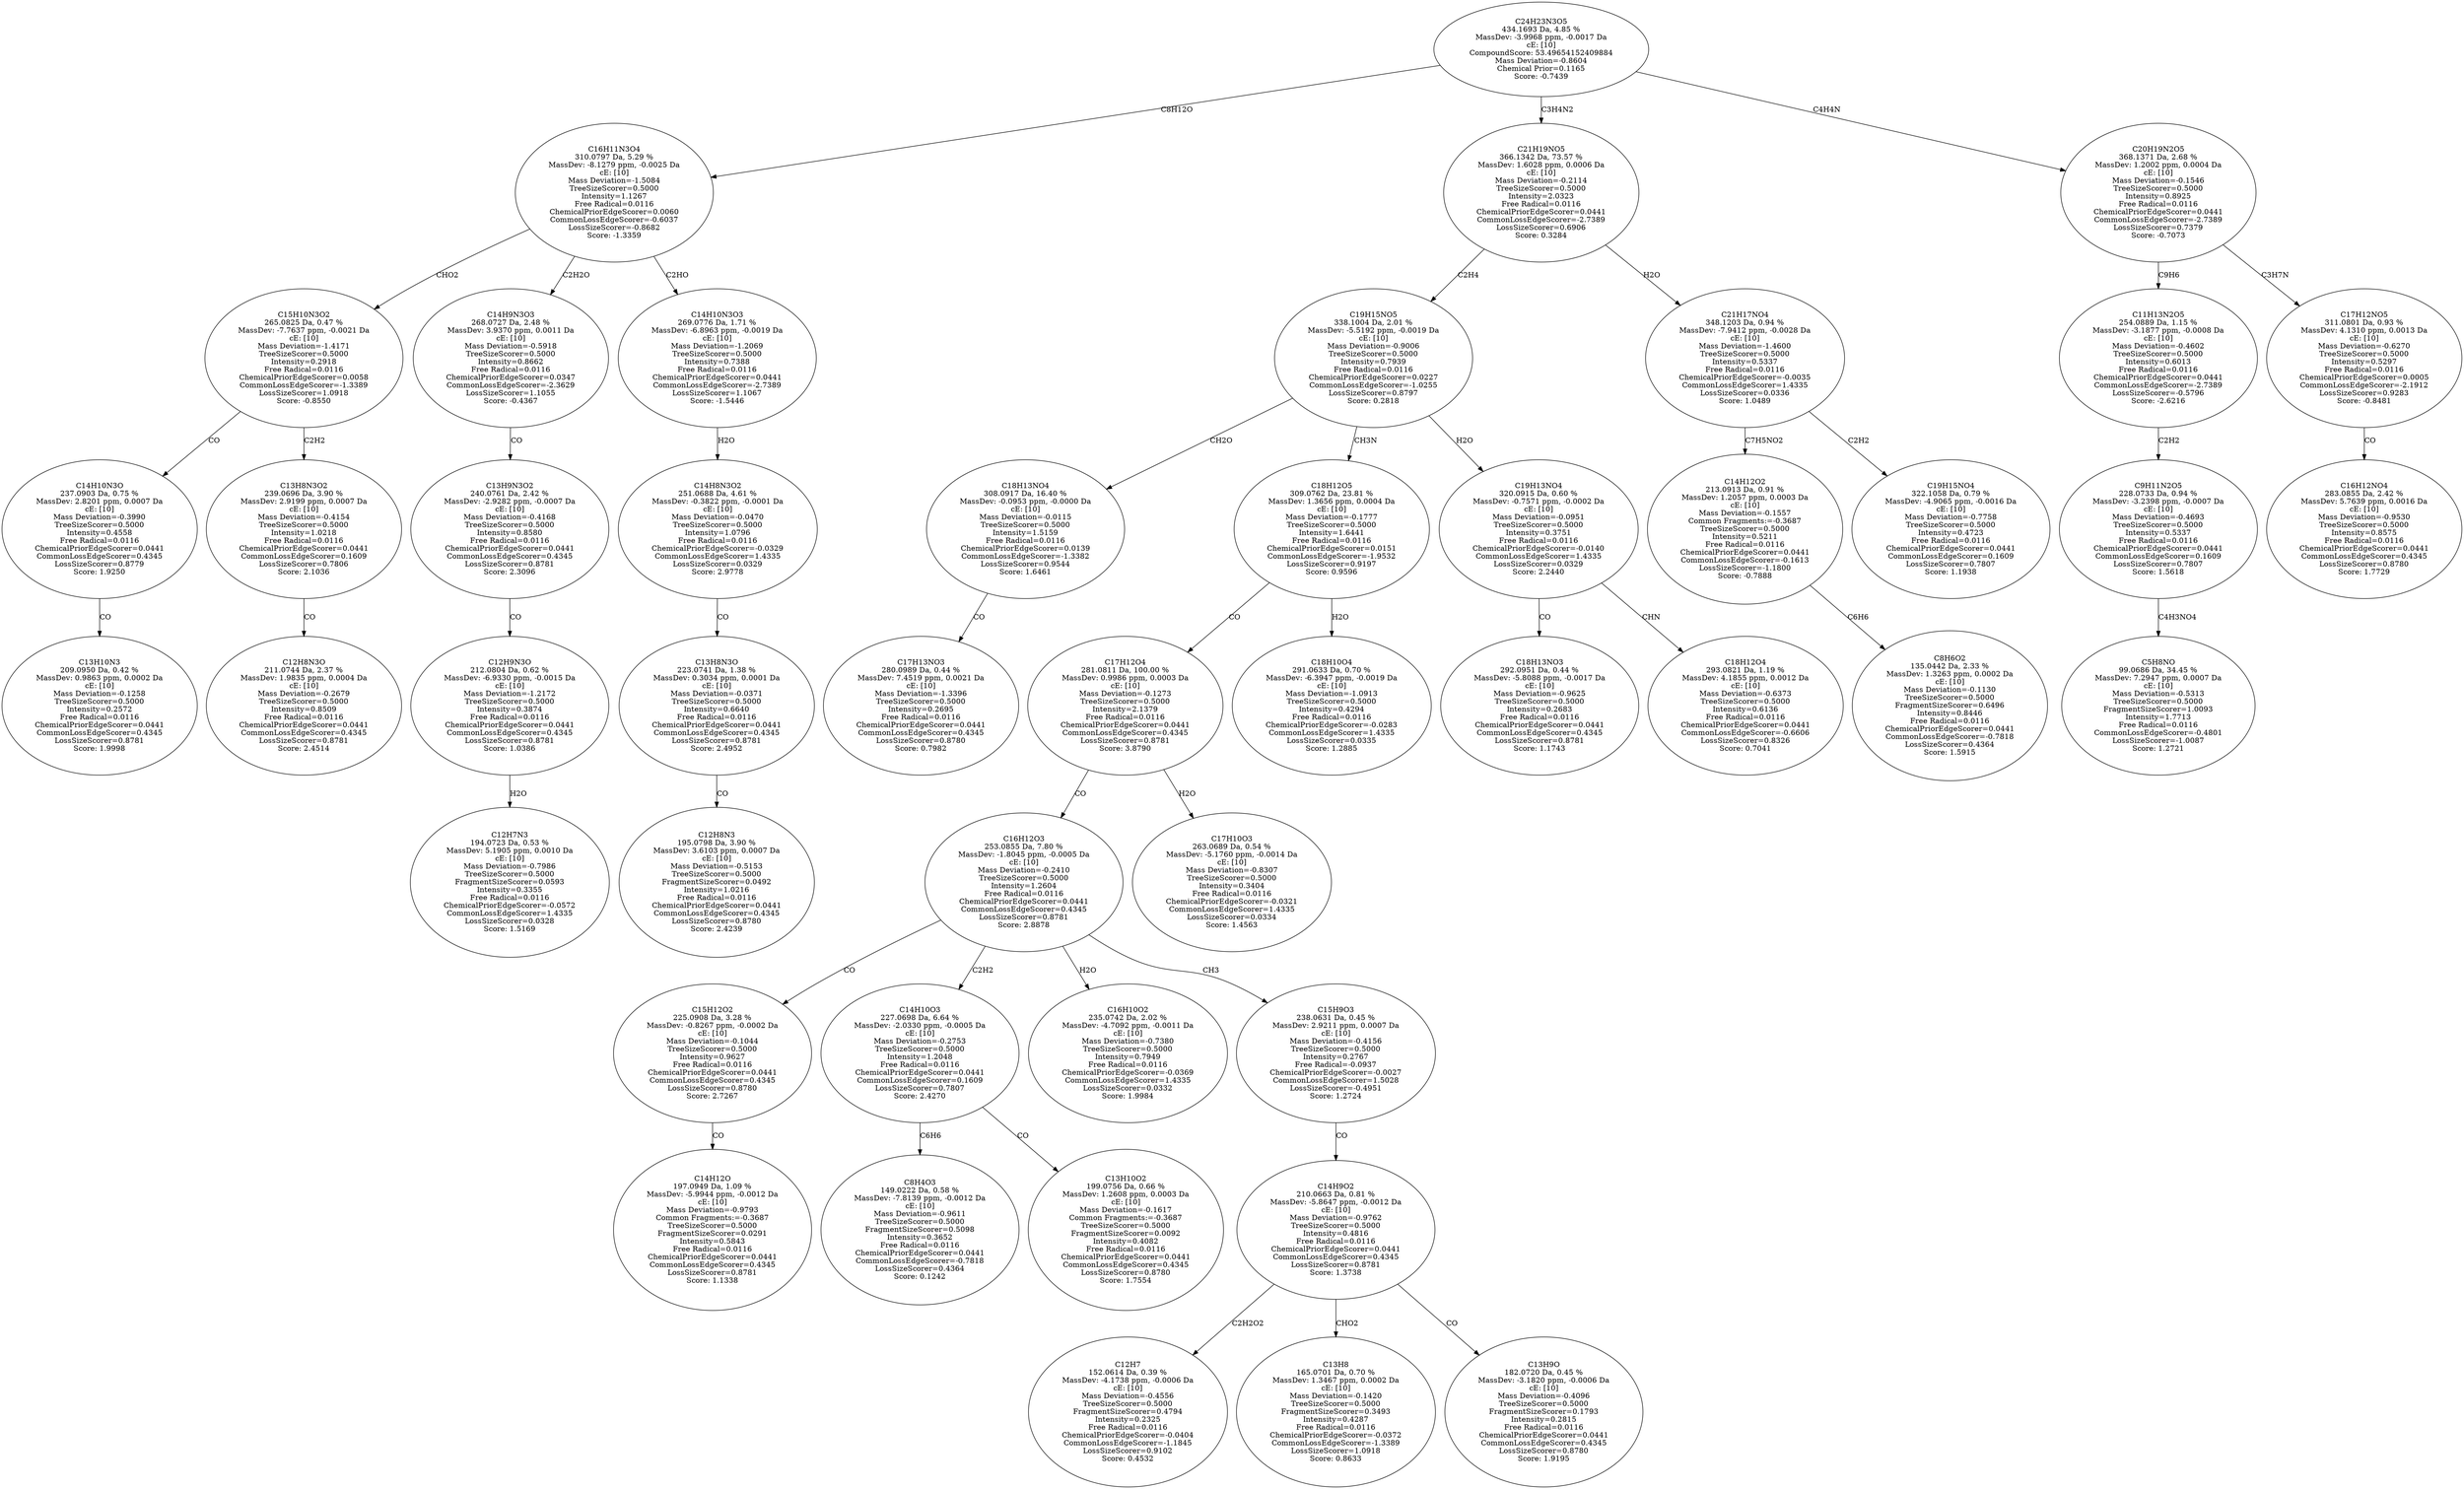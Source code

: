 strict digraph {
v1 [label="C13H10N3\n209.0950 Da, 0.42 %\nMassDev: 0.9863 ppm, 0.0002 Da\ncE: [10]\nMass Deviation=-0.1258\nTreeSizeScorer=0.5000\nIntensity=0.2572\nFree Radical=0.0116\nChemicalPriorEdgeScorer=0.0441\nCommonLossEdgeScorer=0.4345\nLossSizeScorer=0.8781\nScore: 1.9998"];
v2 [label="C14H10N3O\n237.0903 Da, 0.75 %\nMassDev: 2.8201 ppm, 0.0007 Da\ncE: [10]\nMass Deviation=-0.3990\nTreeSizeScorer=0.5000\nIntensity=0.4558\nFree Radical=0.0116\nChemicalPriorEdgeScorer=0.0441\nCommonLossEdgeScorer=0.4345\nLossSizeScorer=0.8779\nScore: 1.9250"];
v3 [label="C12H8N3O\n211.0744 Da, 2.37 %\nMassDev: 1.9835 ppm, 0.0004 Da\ncE: [10]\nMass Deviation=-0.2679\nTreeSizeScorer=0.5000\nIntensity=0.8509\nFree Radical=0.0116\nChemicalPriorEdgeScorer=0.0441\nCommonLossEdgeScorer=0.4345\nLossSizeScorer=0.8781\nScore: 2.4514"];
v4 [label="C13H8N3O2\n239.0696 Da, 3.90 %\nMassDev: 2.9199 ppm, 0.0007 Da\ncE: [10]\nMass Deviation=-0.4154\nTreeSizeScorer=0.5000\nIntensity=1.0218\nFree Radical=0.0116\nChemicalPriorEdgeScorer=0.0441\nCommonLossEdgeScorer=0.1609\nLossSizeScorer=0.7806\nScore: 2.1036"];
v5 [label="C15H10N3O2\n265.0825 Da, 0.47 %\nMassDev: -7.7637 ppm, -0.0021 Da\ncE: [10]\nMass Deviation=-1.4171\nTreeSizeScorer=0.5000\nIntensity=0.2918\nFree Radical=0.0116\nChemicalPriorEdgeScorer=0.0058\nCommonLossEdgeScorer=-1.3389\nLossSizeScorer=1.0918\nScore: -0.8550"];
v6 [label="C12H7N3\n194.0723 Da, 0.53 %\nMassDev: 5.1905 ppm, 0.0010 Da\ncE: [10]\nMass Deviation=-0.7986\nTreeSizeScorer=0.5000\nFragmentSizeScorer=0.0593\nIntensity=0.3355\nFree Radical=0.0116\nChemicalPriorEdgeScorer=-0.0572\nCommonLossEdgeScorer=1.4335\nLossSizeScorer=0.0328\nScore: 1.5169"];
v7 [label="C12H9N3O\n212.0804 Da, 0.62 %\nMassDev: -6.9330 ppm, -0.0015 Da\ncE: [10]\nMass Deviation=-1.2172\nTreeSizeScorer=0.5000\nIntensity=0.3874\nFree Radical=0.0116\nChemicalPriorEdgeScorer=0.0441\nCommonLossEdgeScorer=0.4345\nLossSizeScorer=0.8781\nScore: 1.0386"];
v8 [label="C13H9N3O2\n240.0761 Da, 2.42 %\nMassDev: -2.9282 ppm, -0.0007 Da\ncE: [10]\nMass Deviation=-0.4168\nTreeSizeScorer=0.5000\nIntensity=0.8580\nFree Radical=0.0116\nChemicalPriorEdgeScorer=0.0441\nCommonLossEdgeScorer=0.4345\nLossSizeScorer=0.8781\nScore: 2.3096"];
v9 [label="C14H9N3O3\n268.0727 Da, 2.48 %\nMassDev: 3.9370 ppm, 0.0011 Da\ncE: [10]\nMass Deviation=-0.5918\nTreeSizeScorer=0.5000\nIntensity=0.8662\nFree Radical=0.0116\nChemicalPriorEdgeScorer=0.0347\nCommonLossEdgeScorer=-2.3629\nLossSizeScorer=1.1055\nScore: -0.4367"];
v10 [label="C12H8N3\n195.0798 Da, 3.90 %\nMassDev: 3.6103 ppm, 0.0007 Da\ncE: [10]\nMass Deviation=-0.5153\nTreeSizeScorer=0.5000\nFragmentSizeScorer=0.0492\nIntensity=1.0216\nFree Radical=0.0116\nChemicalPriorEdgeScorer=0.0441\nCommonLossEdgeScorer=0.4345\nLossSizeScorer=0.8780\nScore: 2.4239"];
v11 [label="C13H8N3O\n223.0741 Da, 1.38 %\nMassDev: 0.3034 ppm, 0.0001 Da\ncE: [10]\nMass Deviation=-0.0371\nTreeSizeScorer=0.5000\nIntensity=0.6640\nFree Radical=0.0116\nChemicalPriorEdgeScorer=0.0441\nCommonLossEdgeScorer=0.4345\nLossSizeScorer=0.8781\nScore: 2.4952"];
v12 [label="C14H8N3O2\n251.0688 Da, 4.61 %\nMassDev: -0.3822 ppm, -0.0001 Da\ncE: [10]\nMass Deviation=-0.0470\nTreeSizeScorer=0.5000\nIntensity=1.0796\nFree Radical=0.0116\nChemicalPriorEdgeScorer=-0.0329\nCommonLossEdgeScorer=1.4335\nLossSizeScorer=0.0329\nScore: 2.9778"];
v13 [label="C14H10N3O3\n269.0776 Da, 1.71 %\nMassDev: -6.8963 ppm, -0.0019 Da\ncE: [10]\nMass Deviation=-1.2069\nTreeSizeScorer=0.5000\nIntensity=0.7388\nFree Radical=0.0116\nChemicalPriorEdgeScorer=0.0441\nCommonLossEdgeScorer=-2.7389\nLossSizeScorer=1.1067\nScore: -1.5446"];
v14 [label="C16H11N3O4\n310.0797 Da, 5.29 %\nMassDev: -8.1279 ppm, -0.0025 Da\ncE: [10]\nMass Deviation=-1.5084\nTreeSizeScorer=0.5000\nIntensity=1.1267\nFree Radical=0.0116\nChemicalPriorEdgeScorer=0.0060\nCommonLossEdgeScorer=-0.6037\nLossSizeScorer=-0.8682\nScore: -1.3359"];
v15 [label="C17H13NO3\n280.0989 Da, 0.44 %\nMassDev: 7.4519 ppm, 0.0021 Da\ncE: [10]\nMass Deviation=-1.3396\nTreeSizeScorer=0.5000\nIntensity=0.2695\nFree Radical=0.0116\nChemicalPriorEdgeScorer=0.0441\nCommonLossEdgeScorer=0.4345\nLossSizeScorer=0.8780\nScore: 0.7982"];
v16 [label="C18H13NO4\n308.0917 Da, 16.40 %\nMassDev: -0.0953 ppm, -0.0000 Da\ncE: [10]\nMass Deviation=-0.0115\nTreeSizeScorer=0.5000\nIntensity=1.5159\nFree Radical=0.0116\nChemicalPriorEdgeScorer=0.0139\nCommonLossEdgeScorer=-1.3382\nLossSizeScorer=0.9544\nScore: 1.6461"];
v17 [label="C14H12O\n197.0949 Da, 1.09 %\nMassDev: -5.9944 ppm, -0.0012 Da\ncE: [10]\nMass Deviation=-0.9793\nCommon Fragments:=-0.3687\nTreeSizeScorer=0.5000\nFragmentSizeScorer=0.0291\nIntensity=0.5843\nFree Radical=0.0116\nChemicalPriorEdgeScorer=0.0441\nCommonLossEdgeScorer=0.4345\nLossSizeScorer=0.8781\nScore: 1.1338"];
v18 [label="C15H12O2\n225.0908 Da, 3.28 %\nMassDev: -0.8267 ppm, -0.0002 Da\ncE: [10]\nMass Deviation=-0.1044\nTreeSizeScorer=0.5000\nIntensity=0.9627\nFree Radical=0.0116\nChemicalPriorEdgeScorer=0.0441\nCommonLossEdgeScorer=0.4345\nLossSizeScorer=0.8780\nScore: 2.7267"];
v19 [label="C8H4O3\n149.0222 Da, 0.58 %\nMassDev: -7.8139 ppm, -0.0012 Da\ncE: [10]\nMass Deviation=-0.9611\nTreeSizeScorer=0.5000\nFragmentSizeScorer=0.5098\nIntensity=0.3652\nFree Radical=0.0116\nChemicalPriorEdgeScorer=0.0441\nCommonLossEdgeScorer=-0.7818\nLossSizeScorer=0.4364\nScore: 0.1242"];
v20 [label="C13H10O2\n199.0756 Da, 0.66 %\nMassDev: 1.2608 ppm, 0.0003 Da\ncE: [10]\nMass Deviation=-0.1617\nCommon Fragments:=-0.3687\nTreeSizeScorer=0.5000\nFragmentSizeScorer=0.0092\nIntensity=0.4082\nFree Radical=0.0116\nChemicalPriorEdgeScorer=0.0441\nCommonLossEdgeScorer=0.4345\nLossSizeScorer=0.8780\nScore: 1.7554"];
v21 [label="C14H10O3\n227.0698 Da, 6.64 %\nMassDev: -2.0330 ppm, -0.0005 Da\ncE: [10]\nMass Deviation=-0.2753\nTreeSizeScorer=0.5000\nIntensity=1.2048\nFree Radical=0.0116\nChemicalPriorEdgeScorer=0.0441\nCommonLossEdgeScorer=0.1609\nLossSizeScorer=0.7807\nScore: 2.4270"];
v22 [label="C16H10O2\n235.0742 Da, 2.02 %\nMassDev: -4.7092 ppm, -0.0011 Da\ncE: [10]\nMass Deviation=-0.7380\nTreeSizeScorer=0.5000\nIntensity=0.7949\nFree Radical=0.0116\nChemicalPriorEdgeScorer=-0.0369\nCommonLossEdgeScorer=1.4335\nLossSizeScorer=0.0332\nScore: 1.9984"];
v23 [label="C12H7\n152.0614 Da, 0.39 %\nMassDev: -4.1738 ppm, -0.0006 Da\ncE: [10]\nMass Deviation=-0.4556\nTreeSizeScorer=0.5000\nFragmentSizeScorer=0.4794\nIntensity=0.2325\nFree Radical=0.0116\nChemicalPriorEdgeScorer=-0.0404\nCommonLossEdgeScorer=-1.1845\nLossSizeScorer=0.9102\nScore: 0.4532"];
v24 [label="C13H8\n165.0701 Da, 0.70 %\nMassDev: 1.3467 ppm, 0.0002 Da\ncE: [10]\nMass Deviation=-0.1420\nTreeSizeScorer=0.5000\nFragmentSizeScorer=0.3493\nIntensity=0.4287\nFree Radical=0.0116\nChemicalPriorEdgeScorer=-0.0372\nCommonLossEdgeScorer=-1.3389\nLossSizeScorer=1.0918\nScore: 0.8633"];
v25 [label="C13H9O\n182.0720 Da, 0.45 %\nMassDev: -3.1820 ppm, -0.0006 Da\ncE: [10]\nMass Deviation=-0.4096\nTreeSizeScorer=0.5000\nFragmentSizeScorer=0.1793\nIntensity=0.2815\nFree Radical=0.0116\nChemicalPriorEdgeScorer=0.0441\nCommonLossEdgeScorer=0.4345\nLossSizeScorer=0.8780\nScore: 1.9195"];
v26 [label="C14H9O2\n210.0663 Da, 0.81 %\nMassDev: -5.8647 ppm, -0.0012 Da\ncE: [10]\nMass Deviation=-0.9762\nTreeSizeScorer=0.5000\nIntensity=0.4816\nFree Radical=0.0116\nChemicalPriorEdgeScorer=0.0441\nCommonLossEdgeScorer=0.4345\nLossSizeScorer=0.8781\nScore: 1.3738"];
v27 [label="C15H9O3\n238.0631 Da, 0.45 %\nMassDev: 2.9211 ppm, 0.0007 Da\ncE: [10]\nMass Deviation=-0.4156\nTreeSizeScorer=0.5000\nIntensity=0.2767\nFree Radical=-0.0937\nChemicalPriorEdgeScorer=-0.0027\nCommonLossEdgeScorer=1.5028\nLossSizeScorer=-0.4951\nScore: 1.2724"];
v28 [label="C16H12O3\n253.0855 Da, 7.80 %\nMassDev: -1.8045 ppm, -0.0005 Da\ncE: [10]\nMass Deviation=-0.2410\nTreeSizeScorer=0.5000\nIntensity=1.2604\nFree Radical=0.0116\nChemicalPriorEdgeScorer=0.0441\nCommonLossEdgeScorer=0.4345\nLossSizeScorer=0.8781\nScore: 2.8878"];
v29 [label="C17H10O3\n263.0689 Da, 0.54 %\nMassDev: -5.1760 ppm, -0.0014 Da\ncE: [10]\nMass Deviation=-0.8307\nTreeSizeScorer=0.5000\nIntensity=0.3404\nFree Radical=0.0116\nChemicalPriorEdgeScorer=-0.0321\nCommonLossEdgeScorer=1.4335\nLossSizeScorer=0.0334\nScore: 1.4563"];
v30 [label="C17H12O4\n281.0811 Da, 100.00 %\nMassDev: 0.9986 ppm, 0.0003 Da\ncE: [10]\nMass Deviation=-0.1273\nTreeSizeScorer=0.5000\nIntensity=2.1379\nFree Radical=0.0116\nChemicalPriorEdgeScorer=0.0441\nCommonLossEdgeScorer=0.4345\nLossSizeScorer=0.8781\nScore: 3.8790"];
v31 [label="C18H10O4\n291.0633 Da, 0.70 %\nMassDev: -6.3947 ppm, -0.0019 Da\ncE: [10]\nMass Deviation=-1.0913\nTreeSizeScorer=0.5000\nIntensity=0.4294\nFree Radical=0.0116\nChemicalPriorEdgeScorer=-0.0283\nCommonLossEdgeScorer=1.4335\nLossSizeScorer=0.0335\nScore: 1.2885"];
v32 [label="C18H12O5\n309.0762 Da, 23.81 %\nMassDev: 1.3656 ppm, 0.0004 Da\ncE: [10]\nMass Deviation=-0.1777\nTreeSizeScorer=0.5000\nIntensity=1.6441\nFree Radical=0.0116\nChemicalPriorEdgeScorer=0.0151\nCommonLossEdgeScorer=-1.9532\nLossSizeScorer=0.9197\nScore: 0.9596"];
v33 [label="C18H13NO3\n292.0951 Da, 0.44 %\nMassDev: -5.8088 ppm, -0.0017 Da\ncE: [10]\nMass Deviation=-0.9625\nTreeSizeScorer=0.5000\nIntensity=0.2683\nFree Radical=0.0116\nChemicalPriorEdgeScorer=0.0441\nCommonLossEdgeScorer=0.4345\nLossSizeScorer=0.8781\nScore: 1.1743"];
v34 [label="C18H12O4\n293.0821 Da, 1.19 %\nMassDev: 4.1855 ppm, 0.0012 Da\ncE: [10]\nMass Deviation=-0.6373\nTreeSizeScorer=0.5000\nIntensity=0.6136\nFree Radical=0.0116\nChemicalPriorEdgeScorer=0.0441\nCommonLossEdgeScorer=-0.6606\nLossSizeScorer=0.8326\nScore: 0.7041"];
v35 [label="C19H13NO4\n320.0915 Da, 0.60 %\nMassDev: -0.7571 ppm, -0.0002 Da\ncE: [10]\nMass Deviation=-0.0951\nTreeSizeScorer=0.5000\nIntensity=0.3751\nFree Radical=0.0116\nChemicalPriorEdgeScorer=-0.0140\nCommonLossEdgeScorer=1.4335\nLossSizeScorer=0.0329\nScore: 2.2440"];
v36 [label="C19H15NO5\n338.1004 Da, 2.01 %\nMassDev: -5.5192 ppm, -0.0019 Da\ncE: [10]\nMass Deviation=-0.9006\nTreeSizeScorer=0.5000\nIntensity=0.7939\nFree Radical=0.0116\nChemicalPriorEdgeScorer=0.0227\nCommonLossEdgeScorer=-1.0255\nLossSizeScorer=0.8797\nScore: 0.2818"];
v37 [label="C8H6O2\n135.0442 Da, 2.33 %\nMassDev: 1.3263 ppm, 0.0002 Da\ncE: [10]\nMass Deviation=-0.1130\nTreeSizeScorer=0.5000\nFragmentSizeScorer=0.6496\nIntensity=0.8446\nFree Radical=0.0116\nChemicalPriorEdgeScorer=0.0441\nCommonLossEdgeScorer=-0.7818\nLossSizeScorer=0.4364\nScore: 1.5915"];
v38 [label="C14H12O2\n213.0913 Da, 0.91 %\nMassDev: 1.2057 ppm, 0.0003 Da\ncE: [10]\nMass Deviation=-0.1557\nCommon Fragments:=-0.3687\nTreeSizeScorer=0.5000\nIntensity=0.5211\nFree Radical=0.0116\nChemicalPriorEdgeScorer=0.0441\nCommonLossEdgeScorer=-0.1613\nLossSizeScorer=-1.1800\nScore: -0.7888"];
v39 [label="C19H15NO4\n322.1058 Da, 0.79 %\nMassDev: -4.9065 ppm, -0.0016 Da\ncE: [10]\nMass Deviation=-0.7758\nTreeSizeScorer=0.5000\nIntensity=0.4723\nFree Radical=0.0116\nChemicalPriorEdgeScorer=0.0441\nCommonLossEdgeScorer=0.1609\nLossSizeScorer=0.7807\nScore: 1.1938"];
v40 [label="C21H17NO4\n348.1203 Da, 0.94 %\nMassDev: -7.9412 ppm, -0.0028 Da\ncE: [10]\nMass Deviation=-1.4600\nTreeSizeScorer=0.5000\nIntensity=0.5337\nFree Radical=0.0116\nChemicalPriorEdgeScorer=-0.0035\nCommonLossEdgeScorer=1.4335\nLossSizeScorer=0.0336\nScore: 1.0489"];
v41 [label="C21H19NO5\n366.1342 Da, 73.57 %\nMassDev: 1.6028 ppm, 0.0006 Da\ncE: [10]\nMass Deviation=-0.2114\nTreeSizeScorer=0.5000\nIntensity=2.0323\nFree Radical=0.0116\nChemicalPriorEdgeScorer=0.0441\nCommonLossEdgeScorer=-2.7389\nLossSizeScorer=0.6906\nScore: 0.3284"];
v42 [label="C5H8NO\n99.0686 Da, 34.45 %\nMassDev: 7.2947 ppm, 0.0007 Da\ncE: [10]\nMass Deviation=-0.5313\nTreeSizeScorer=0.5000\nFragmentSizeScorer=1.0093\nIntensity=1.7713\nFree Radical=0.0116\nCommonLossEdgeScorer=-0.4801\nLossSizeScorer=-1.0087\nScore: 1.2721"];
v43 [label="C9H11N2O5\n228.0733 Da, 0.94 %\nMassDev: -3.2398 ppm, -0.0007 Da\ncE: [10]\nMass Deviation=-0.4693\nTreeSizeScorer=0.5000\nIntensity=0.5337\nFree Radical=0.0116\nChemicalPriorEdgeScorer=0.0441\nCommonLossEdgeScorer=0.1609\nLossSizeScorer=0.7807\nScore: 1.5618"];
v44 [label="C11H13N2O5\n254.0889 Da, 1.15 %\nMassDev: -3.1877 ppm, -0.0008 Da\ncE: [10]\nMass Deviation=-0.4602\nTreeSizeScorer=0.5000\nIntensity=0.6013\nFree Radical=0.0116\nChemicalPriorEdgeScorer=0.0441\nCommonLossEdgeScorer=-2.7389\nLossSizeScorer=-0.5796\nScore: -2.6216"];
v45 [label="C16H12NO4\n283.0855 Da, 2.42 %\nMassDev: 5.7639 ppm, 0.0016 Da\ncE: [10]\nMass Deviation=-0.9530\nTreeSizeScorer=0.5000\nIntensity=0.8575\nFree Radical=0.0116\nChemicalPriorEdgeScorer=0.0441\nCommonLossEdgeScorer=0.4345\nLossSizeScorer=0.8780\nScore: 1.7729"];
v46 [label="C17H12NO5\n311.0801 Da, 0.93 %\nMassDev: 4.1310 ppm, 0.0013 Da\ncE: [10]\nMass Deviation=-0.6270\nTreeSizeScorer=0.5000\nIntensity=0.5297\nFree Radical=0.0116\nChemicalPriorEdgeScorer=0.0005\nCommonLossEdgeScorer=-2.1912\nLossSizeScorer=0.9283\nScore: -0.8481"];
v47 [label="C20H19N2O5\n368.1371 Da, 2.68 %\nMassDev: 1.2002 ppm, 0.0004 Da\ncE: [10]\nMass Deviation=-0.1546\nTreeSizeScorer=0.5000\nIntensity=0.8925\nFree Radical=0.0116\nChemicalPriorEdgeScorer=0.0441\nCommonLossEdgeScorer=-2.7389\nLossSizeScorer=0.7379\nScore: -0.7073"];
v48 [label="C24H23N3O5\n434.1693 Da, 4.85 %\nMassDev: -3.9968 ppm, -0.0017 Da\ncE: [10]\nCompoundScore: 53.49654152409884\nMass Deviation=-0.8604\nChemical Prior=0.1165\nScore: -0.7439"];
v2 -> v1 [label="CO"];
v5 -> v2 [label="CO"];
v4 -> v3 [label="CO"];
v5 -> v4 [label="C2H2"];
v14 -> v5 [label="CHO2"];
v7 -> v6 [label="H2O"];
v8 -> v7 [label="CO"];
v9 -> v8 [label="CO"];
v14 -> v9 [label="C2H2O"];
v11 -> v10 [label="CO"];
v12 -> v11 [label="CO"];
v13 -> v12 [label="H2O"];
v14 -> v13 [label="C2HO"];
v48 -> v14 [label="C8H12O"];
v16 -> v15 [label="CO"];
v36 -> v16 [label="CH2O"];
v18 -> v17 [label="CO"];
v28 -> v18 [label="CO"];
v21 -> v19 [label="C6H6"];
v21 -> v20 [label="CO"];
v28 -> v21 [label="C2H2"];
v28 -> v22 [label="H2O"];
v26 -> v23 [label="C2H2O2"];
v26 -> v24 [label="CHO2"];
v26 -> v25 [label="CO"];
v27 -> v26 [label="CO"];
v28 -> v27 [label="CH3"];
v30 -> v28 [label="CO"];
v30 -> v29 [label="H2O"];
v32 -> v30 [label="CO"];
v32 -> v31 [label="H2O"];
v36 -> v32 [label="CH3N"];
v35 -> v33 [label="CO"];
v35 -> v34 [label="CHN"];
v36 -> v35 [label="H2O"];
v41 -> v36 [label="C2H4"];
v38 -> v37 [label="C6H6"];
v40 -> v38 [label="C7H5NO2"];
v40 -> v39 [label="C2H2"];
v41 -> v40 [label="H2O"];
v48 -> v41 [label="C3H4N2"];
v43 -> v42 [label="C4H3NO4"];
v44 -> v43 [label="C2H2"];
v47 -> v44 [label="C9H6"];
v46 -> v45 [label="CO"];
v47 -> v46 [label="C3H7N"];
v48 -> v47 [label="C4H4N"];
}